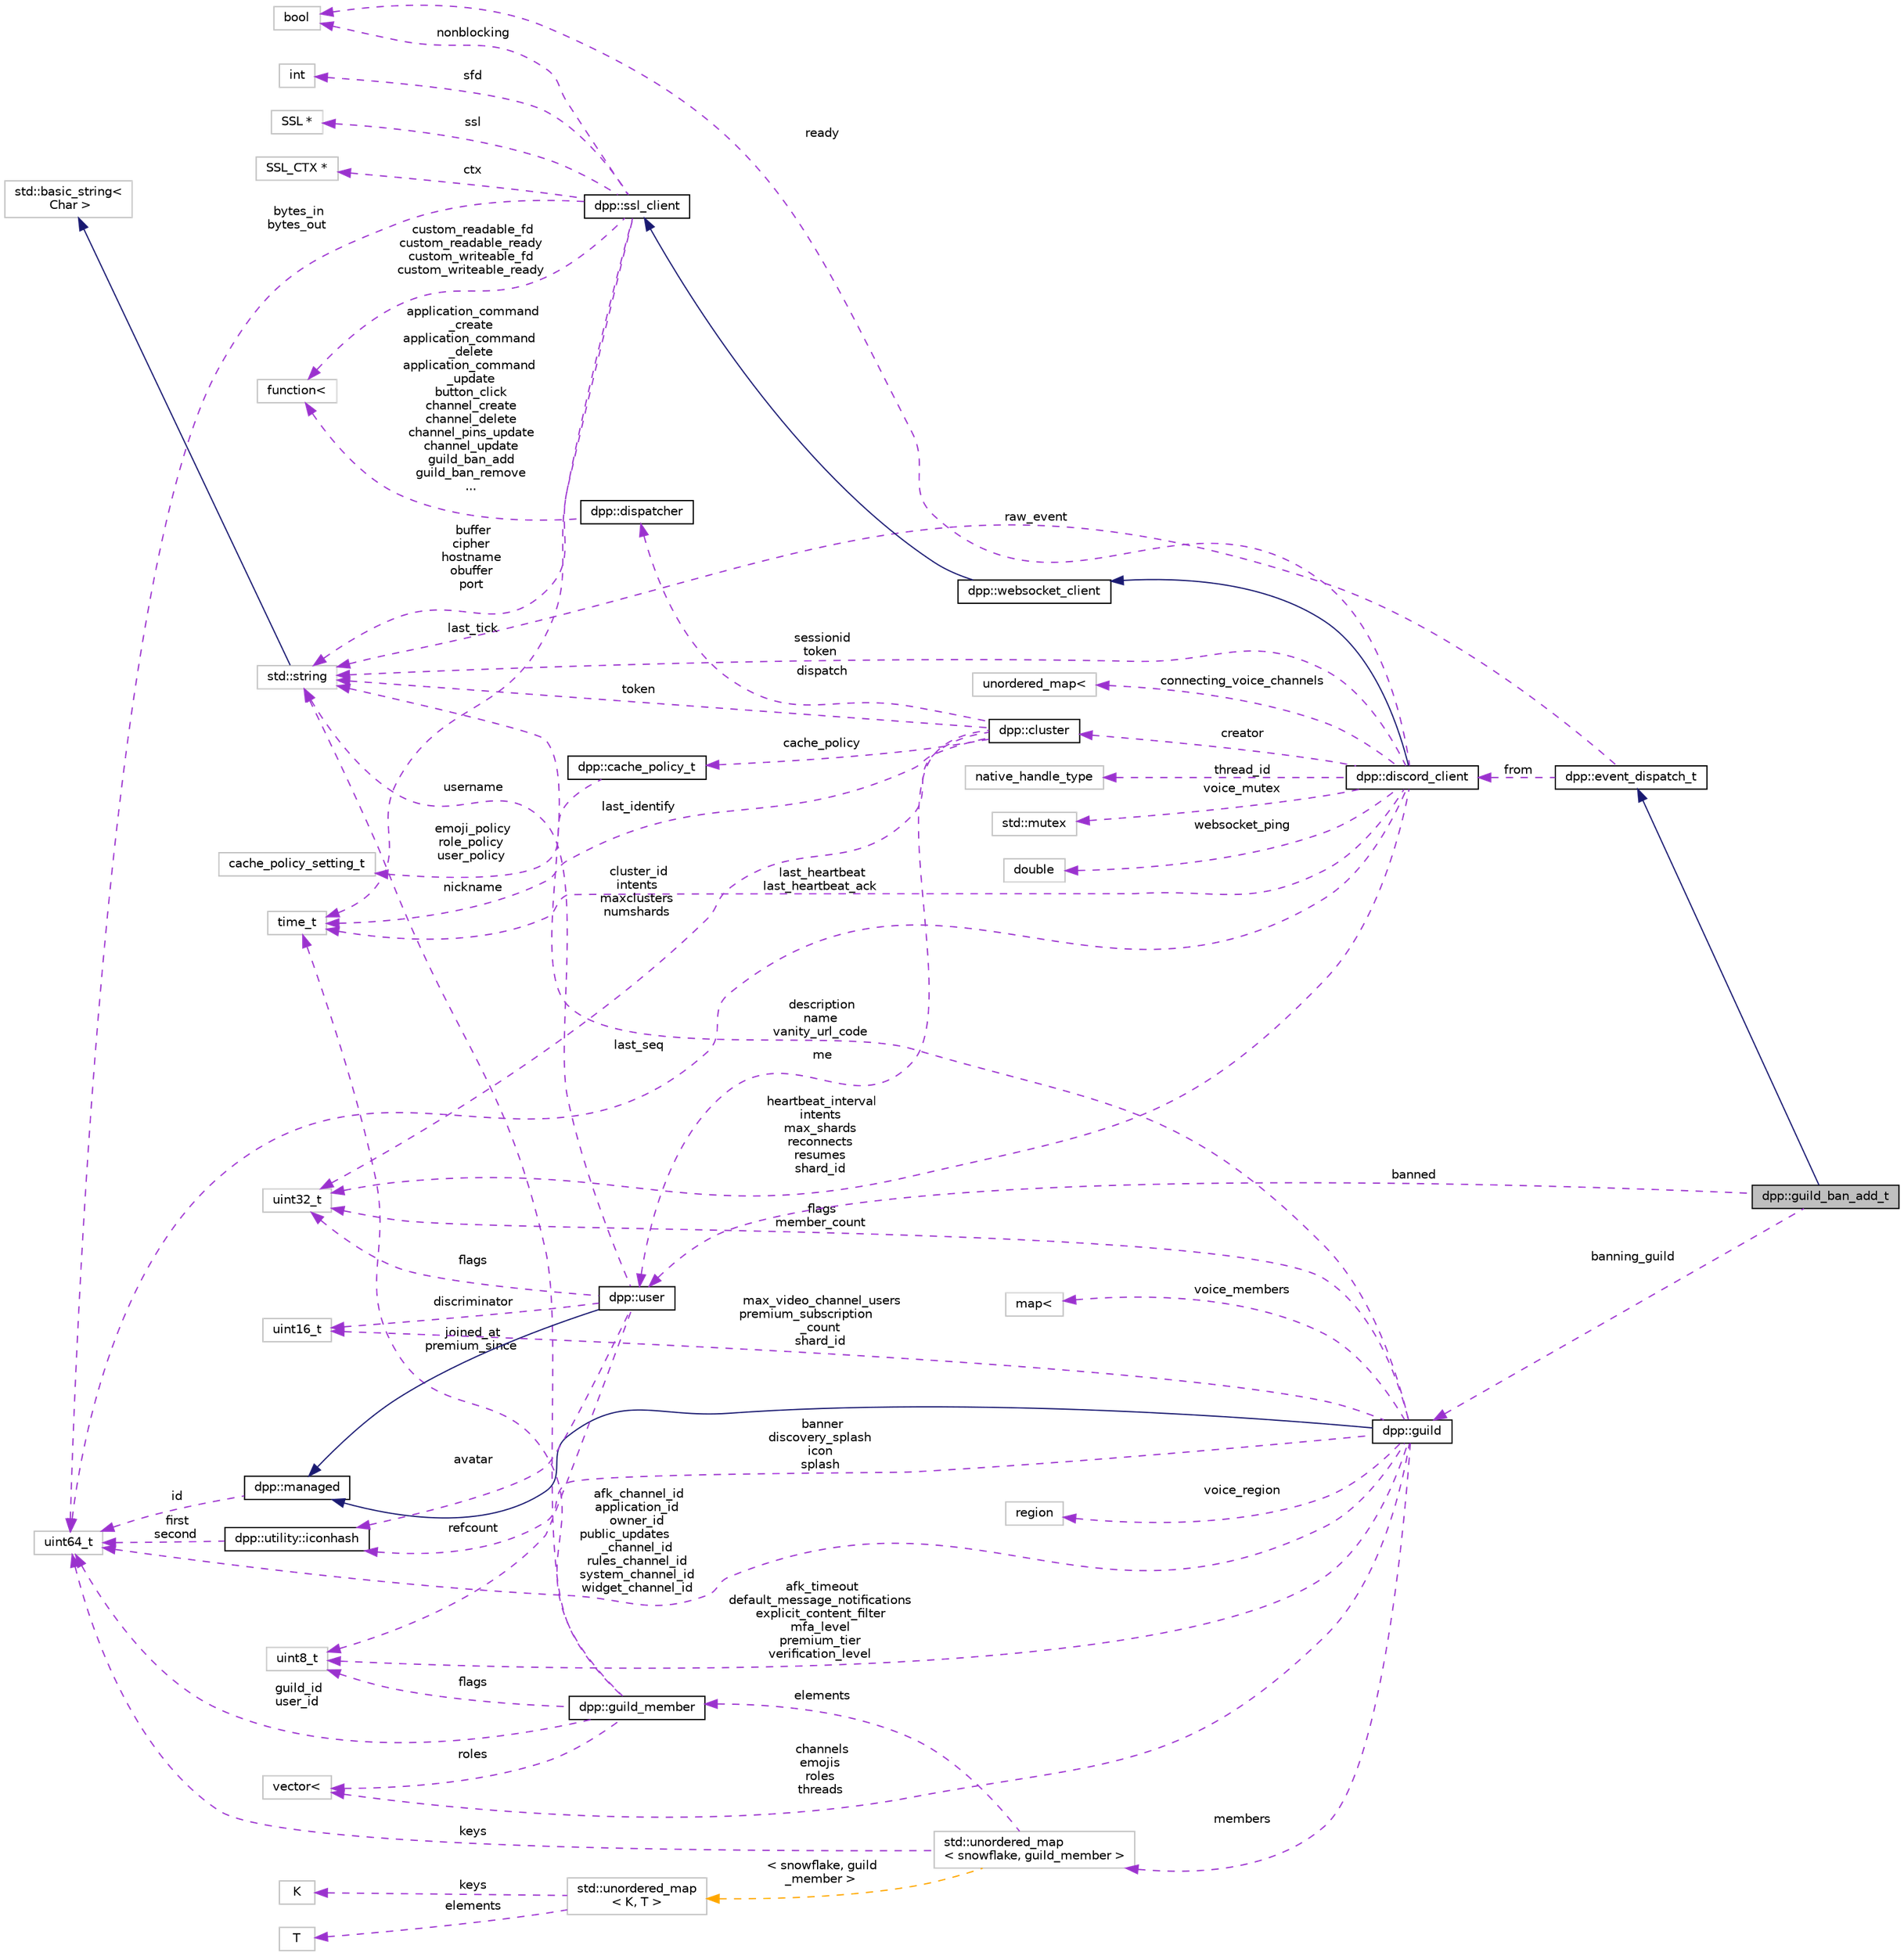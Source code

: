 digraph "dpp::guild_ban_add_t"
{
 // INTERACTIVE_SVG=YES
 // LATEX_PDF_SIZE
  bgcolor="transparent";
  edge [fontname="Helvetica",fontsize="10",labelfontname="Helvetica",labelfontsize="10"];
  node [fontname="Helvetica",fontsize="10",shape=record];
  rankdir="LR";
  Node1 [label="dpp::guild_ban_add_t",height=0.2,width=0.4,color="black", fillcolor="grey75", style="filled", fontcolor="black",tooltip="Guild ban add."];
  Node2 -> Node1 [dir="back",color="midnightblue",fontsize="10",style="solid",fontname="Helvetica"];
  Node2 [label="dpp::event_dispatch_t",height=0.2,width=0.4,color="black",URL="$structdpp_1_1event__dispatch__t.html",tooltip="Base event parameter struct."];
  Node3 -> Node2 [dir="back",color="darkorchid3",fontsize="10",style="dashed",label=" raw_event" ,fontname="Helvetica"];
  Node3 [label="std::string",height=0.2,width=0.4,color="grey75",tooltip=" "];
  Node4 -> Node3 [dir="back",color="midnightblue",fontsize="10",style="solid",fontname="Helvetica"];
  Node4 [label="std::basic_string\<\l Char \>",height=0.2,width=0.4,color="grey75",tooltip=" "];
  Node5 -> Node2 [dir="back",color="darkorchid3",fontsize="10",style="dashed",label=" from" ,fontname="Helvetica"];
  Node5 [label="dpp::discord_client",height=0.2,width=0.4,color="black",URL="$classdpp_1_1discord__client.html",tooltip="Implements a discord client. Each discord_client connects to one shard and derives from a websocket c..."];
  Node6 -> Node5 [dir="back",color="midnightblue",fontsize="10",style="solid",fontname="Helvetica"];
  Node6 [label="dpp::websocket_client",height=0.2,width=0.4,color="black",URL="$classdpp_1_1websocket__client.html",tooltip="Implements a websocket client based on the SSL client."];
  Node7 -> Node6 [dir="back",color="midnightblue",fontsize="10",style="solid",fontname="Helvetica"];
  Node7 [label="dpp::ssl_client",height=0.2,width=0.4,color="black",URL="$classdpp_1_1ssl__client.html",tooltip="Implements a simple non-blocking SSL stream client."];
  Node3 -> Node7 [dir="back",color="darkorchid3",fontsize="10",style="dashed",label=" buffer\ncipher\nhostname\nobuffer\nport" ,fontname="Helvetica"];
  Node8 -> Node7 [dir="back",color="darkorchid3",fontsize="10",style="dashed",label=" nonblocking" ,fontname="Helvetica"];
  Node8 [label="bool",height=0.2,width=0.4,color="grey75",tooltip=" "];
  Node9 -> Node7 [dir="back",color="darkorchid3",fontsize="10",style="dashed",label=" sfd" ,fontname="Helvetica"];
  Node9 [label="int",height=0.2,width=0.4,color="grey75",tooltip=" "];
  Node10 -> Node7 [dir="back",color="darkorchid3",fontsize="10",style="dashed",label=" ssl" ,fontname="Helvetica"];
  Node10 [label="SSL *",height=0.2,width=0.4,color="grey75",tooltip=" "];
  Node11 -> Node7 [dir="back",color="darkorchid3",fontsize="10",style="dashed",label=" ctx" ,fontname="Helvetica"];
  Node11 [label="SSL_CTX *",height=0.2,width=0.4,color="grey75",tooltip=" "];
  Node12 -> Node7 [dir="back",color="darkorchid3",fontsize="10",style="dashed",label=" last_tick" ,fontname="Helvetica"];
  Node12 [label="time_t",height=0.2,width=0.4,color="grey75",tooltip=" "];
  Node13 -> Node7 [dir="back",color="darkorchid3",fontsize="10",style="dashed",label=" bytes_in\nbytes_out" ,fontname="Helvetica"];
  Node13 [label="uint64_t",height=0.2,width=0.4,color="grey75",tooltip=" "];
  Node14 -> Node7 [dir="back",color="darkorchid3",fontsize="10",style="dashed",label=" custom_readable_fd\ncustom_readable_ready\ncustom_writeable_fd\ncustom_writeable_ready" ,fontname="Helvetica"];
  Node14 [label="function\<",height=0.2,width=0.4,color="grey75",tooltip=" "];
  Node15 -> Node5 [dir="back",color="darkorchid3",fontsize="10",style="dashed",label=" creator" ,fontname="Helvetica"];
  Node15 [label="dpp::cluster",height=0.2,width=0.4,color="black",URL="$classdpp_1_1cluster.html",tooltip="The cluster class represents a group of shards and a command queue for sending and receiving commands..."];
  Node3 -> Node15 [dir="back",color="darkorchid3",fontsize="10",style="dashed",label=" token" ,fontname="Helvetica"];
  Node12 -> Node15 [dir="back",color="darkorchid3",fontsize="10",style="dashed",label=" last_identify" ,fontname="Helvetica"];
  Node16 -> Node15 [dir="back",color="darkorchid3",fontsize="10",style="dashed",label=" cluster_id\nintents\nmaxclusters\nnumshards" ,fontname="Helvetica"];
  Node16 [label="uint32_t",height=0.2,width=0.4,color="grey75",tooltip=" "];
  Node17 -> Node15 [dir="back",color="darkorchid3",fontsize="10",style="dashed",label=" dispatch" ,fontname="Helvetica"];
  Node17 [label="dpp::dispatcher",height=0.2,width=0.4,color="black",URL="$classdpp_1_1dispatcher.html",tooltip="The dispatcher class contains a set of std::functions representing hooked events that the user code i..."];
  Node14 -> Node17 [dir="back",color="darkorchid3",fontsize="10",style="dashed",label=" application_command\l_create\napplication_command\l_delete\napplication_command\l_update\nbutton_click\nchannel_create\nchannel_delete\nchannel_pins_update\nchannel_update\nguild_ban_add\nguild_ban_remove\n..." ,fontname="Helvetica"];
  Node18 -> Node15 [dir="back",color="darkorchid3",fontsize="10",style="dashed",label=" me" ,fontname="Helvetica"];
  Node18 [label="dpp::user",height=0.2,width=0.4,color="black",URL="$classdpp_1_1user.html",tooltip="Represents a user on discord. May or may not be a member of a dpp::guild."];
  Node19 -> Node18 [dir="back",color="midnightblue",fontsize="10",style="solid",fontname="Helvetica"];
  Node19 [label="dpp::managed",height=0.2,width=0.4,color="black",URL="$classdpp_1_1managed.html",tooltip="The managed class is the base class for various types that can be stored in a cache that are identifi..."];
  Node13 -> Node19 [dir="back",color="darkorchid3",fontsize="10",style="dashed",label=" id" ,fontname="Helvetica"];
  Node3 -> Node18 [dir="back",color="darkorchid3",fontsize="10",style="dashed",label=" username" ,fontname="Helvetica"];
  Node20 -> Node18 [dir="back",color="darkorchid3",fontsize="10",style="dashed",label=" discriminator" ,fontname="Helvetica"];
  Node20 [label="uint16_t",height=0.2,width=0.4,color="grey75",tooltip=" "];
  Node21 -> Node18 [dir="back",color="darkorchid3",fontsize="10",style="dashed",label=" avatar" ,fontname="Helvetica"];
  Node21 [label="dpp::utility::iconhash",height=0.2,width=0.4,color="black",URL="$structdpp_1_1utility_1_1iconhash.html",tooltip="Store a 128 bit icon hash (profile picture, server icon etc) as a 128 bit binary value made of two ui..."];
  Node13 -> Node21 [dir="back",color="darkorchid3",fontsize="10",style="dashed",label=" first\nsecond" ,fontname="Helvetica"];
  Node16 -> Node18 [dir="back",color="darkorchid3",fontsize="10",style="dashed",label=" flags" ,fontname="Helvetica"];
  Node22 -> Node18 [dir="back",color="darkorchid3",fontsize="10",style="dashed",label=" refcount" ,fontname="Helvetica"];
  Node22 [label="uint8_t",height=0.2,width=0.4,color="grey75",tooltip=" "];
  Node23 -> Node15 [dir="back",color="darkorchid3",fontsize="10",style="dashed",label=" cache_policy" ,fontname="Helvetica"];
  Node23 [label="dpp::cache_policy_t",height=0.2,width=0.4,color="black",URL="$structdpp_1_1cache__policy__t.html",tooltip="Represents the caching policy of the cluster."];
  Node24 -> Node23 [dir="back",color="darkorchid3",fontsize="10",style="dashed",label=" emoji_policy\nrole_policy\nuser_policy" ,fontname="Helvetica"];
  Node24 [label="cache_policy_setting_t",height=0.2,width=0.4,color="grey75",tooltip=" "];
  Node16 -> Node5 [dir="back",color="darkorchid3",fontsize="10",style="dashed",label=" heartbeat_interval\nintents\nmax_shards\nreconnects\nresumes\nshard_id" ,fontname="Helvetica"];
  Node12 -> Node5 [dir="back",color="darkorchid3",fontsize="10",style="dashed",label=" last_heartbeat\nlast_heartbeat_ack" ,fontname="Helvetica"];
  Node25 -> Node5 [dir="back",color="darkorchid3",fontsize="10",style="dashed",label=" thread_id" ,fontname="Helvetica"];
  Node25 [label="native_handle_type",height=0.2,width=0.4,color="grey75",tooltip=" "];
  Node13 -> Node5 [dir="back",color="darkorchid3",fontsize="10",style="dashed",label=" last_seq" ,fontname="Helvetica"];
  Node3 -> Node5 [dir="back",color="darkorchid3",fontsize="10",style="dashed",label=" sessionid\ntoken" ,fontname="Helvetica"];
  Node26 -> Node5 [dir="back",color="darkorchid3",fontsize="10",style="dashed",label=" voice_mutex" ,fontname="Helvetica"];
  Node26 [label="std::mutex",height=0.2,width=0.4,color="grey75",tooltip=" "];
  Node27 -> Node5 [dir="back",color="darkorchid3",fontsize="10",style="dashed",label=" websocket_ping" ,fontname="Helvetica"];
  Node27 [label="double",height=0.2,width=0.4,color="grey75",tooltip=" "];
  Node8 -> Node5 [dir="back",color="darkorchid3",fontsize="10",style="dashed",label=" ready" ,fontname="Helvetica"];
  Node28 -> Node5 [dir="back",color="darkorchid3",fontsize="10",style="dashed",label=" connecting_voice_channels" ,fontname="Helvetica"];
  Node28 [label="unordered_map\<",height=0.2,width=0.4,color="grey75",tooltip=" "];
  Node29 -> Node1 [dir="back",color="darkorchid3",fontsize="10",style="dashed",label=" banning_guild" ,fontname="Helvetica"];
  Node29 [label="dpp::guild",height=0.2,width=0.4,color="black",URL="$classdpp_1_1guild.html",tooltip="Represents a guild on Discord (AKA a server)"];
  Node19 -> Node29 [dir="back",color="midnightblue",fontsize="10",style="solid",fontname="Helvetica"];
  Node20 -> Node29 [dir="back",color="darkorchid3",fontsize="10",style="dashed",label=" max_video_channel_users\npremium_subscription\l_count\nshard_id" ,fontname="Helvetica"];
  Node16 -> Node29 [dir="back",color="darkorchid3",fontsize="10",style="dashed",label=" flags\nmember_count" ,fontname="Helvetica"];
  Node3 -> Node29 [dir="back",color="darkorchid3",fontsize="10",style="dashed",label=" description\nname\nvanity_url_code" ,fontname="Helvetica"];
  Node21 -> Node29 [dir="back",color="darkorchid3",fontsize="10",style="dashed",label=" banner\ndiscovery_splash\nicon\nsplash" ,fontname="Helvetica"];
  Node13 -> Node29 [dir="back",color="darkorchid3",fontsize="10",style="dashed",label=" afk_channel_id\napplication_id\nowner_id\npublic_updates\l_channel_id\nrules_channel_id\nsystem_channel_id\nwidget_channel_id" ,fontname="Helvetica"];
  Node30 -> Node29 [dir="back",color="darkorchid3",fontsize="10",style="dashed",label=" voice_region" ,fontname="Helvetica"];
  Node30 [label="region",height=0.2,width=0.4,color="grey75",tooltip=" "];
  Node22 -> Node29 [dir="back",color="darkorchid3",fontsize="10",style="dashed",label=" afk_timeout\ndefault_message_notifications\nexplicit_content_filter\nmfa_level\npremium_tier\nverification_level" ,fontname="Helvetica"];
  Node31 -> Node29 [dir="back",color="darkorchid3",fontsize="10",style="dashed",label=" channels\nemojis\nroles\nthreads" ,fontname="Helvetica"];
  Node31 [label="vector\<",height=0.2,width=0.4,color="grey75",tooltip=" "];
  Node32 -> Node29 [dir="back",color="darkorchid3",fontsize="10",style="dashed",label=" members" ,fontname="Helvetica"];
  Node32 [label="std::unordered_map\l\< snowflake, guild_member \>",height=0.2,width=0.4,color="grey75",tooltip=" "];
  Node13 -> Node32 [dir="back",color="darkorchid3",fontsize="10",style="dashed",label=" keys" ,fontname="Helvetica"];
  Node33 -> Node32 [dir="back",color="darkorchid3",fontsize="10",style="dashed",label=" elements" ,fontname="Helvetica"];
  Node33 [label="dpp::guild_member",height=0.2,width=0.4,color="black",URL="$classdpp_1_1guild__member.html",tooltip="Represents dpp::user membership upon a dpp::guild."];
  Node3 -> Node33 [dir="back",color="darkorchid3",fontsize="10",style="dashed",label=" nickname" ,fontname="Helvetica"];
  Node13 -> Node33 [dir="back",color="darkorchid3",fontsize="10",style="dashed",label=" guild_id\nuser_id" ,fontname="Helvetica"];
  Node31 -> Node33 [dir="back",color="darkorchid3",fontsize="10",style="dashed",label=" roles" ,fontname="Helvetica"];
  Node12 -> Node33 [dir="back",color="darkorchid3",fontsize="10",style="dashed",label=" joined_at\npremium_since" ,fontname="Helvetica"];
  Node22 -> Node33 [dir="back",color="darkorchid3",fontsize="10",style="dashed",label=" flags" ,fontname="Helvetica"];
  Node34 -> Node32 [dir="back",color="orange",fontsize="10",style="dashed",label=" \< snowflake, guild\l_member \>" ,fontname="Helvetica"];
  Node34 [label="std::unordered_map\l\< K, T \>",height=0.2,width=0.4,color="grey75",tooltip=" "];
  Node35 -> Node34 [dir="back",color="darkorchid3",fontsize="10",style="dashed",label=" keys" ,fontname="Helvetica"];
  Node35 [label="K",height=0.2,width=0.4,color="grey75",tooltip=" "];
  Node36 -> Node34 [dir="back",color="darkorchid3",fontsize="10",style="dashed",label=" elements" ,fontname="Helvetica"];
  Node36 [label="T",height=0.2,width=0.4,color="grey75",tooltip=" "];
  Node37 -> Node29 [dir="back",color="darkorchid3",fontsize="10",style="dashed",label=" voice_members" ,fontname="Helvetica"];
  Node37 [label="map\<",height=0.2,width=0.4,color="grey75",tooltip=" "];
  Node18 -> Node1 [dir="back",color="darkorchid3",fontsize="10",style="dashed",label=" banned" ,fontname="Helvetica"];
}
